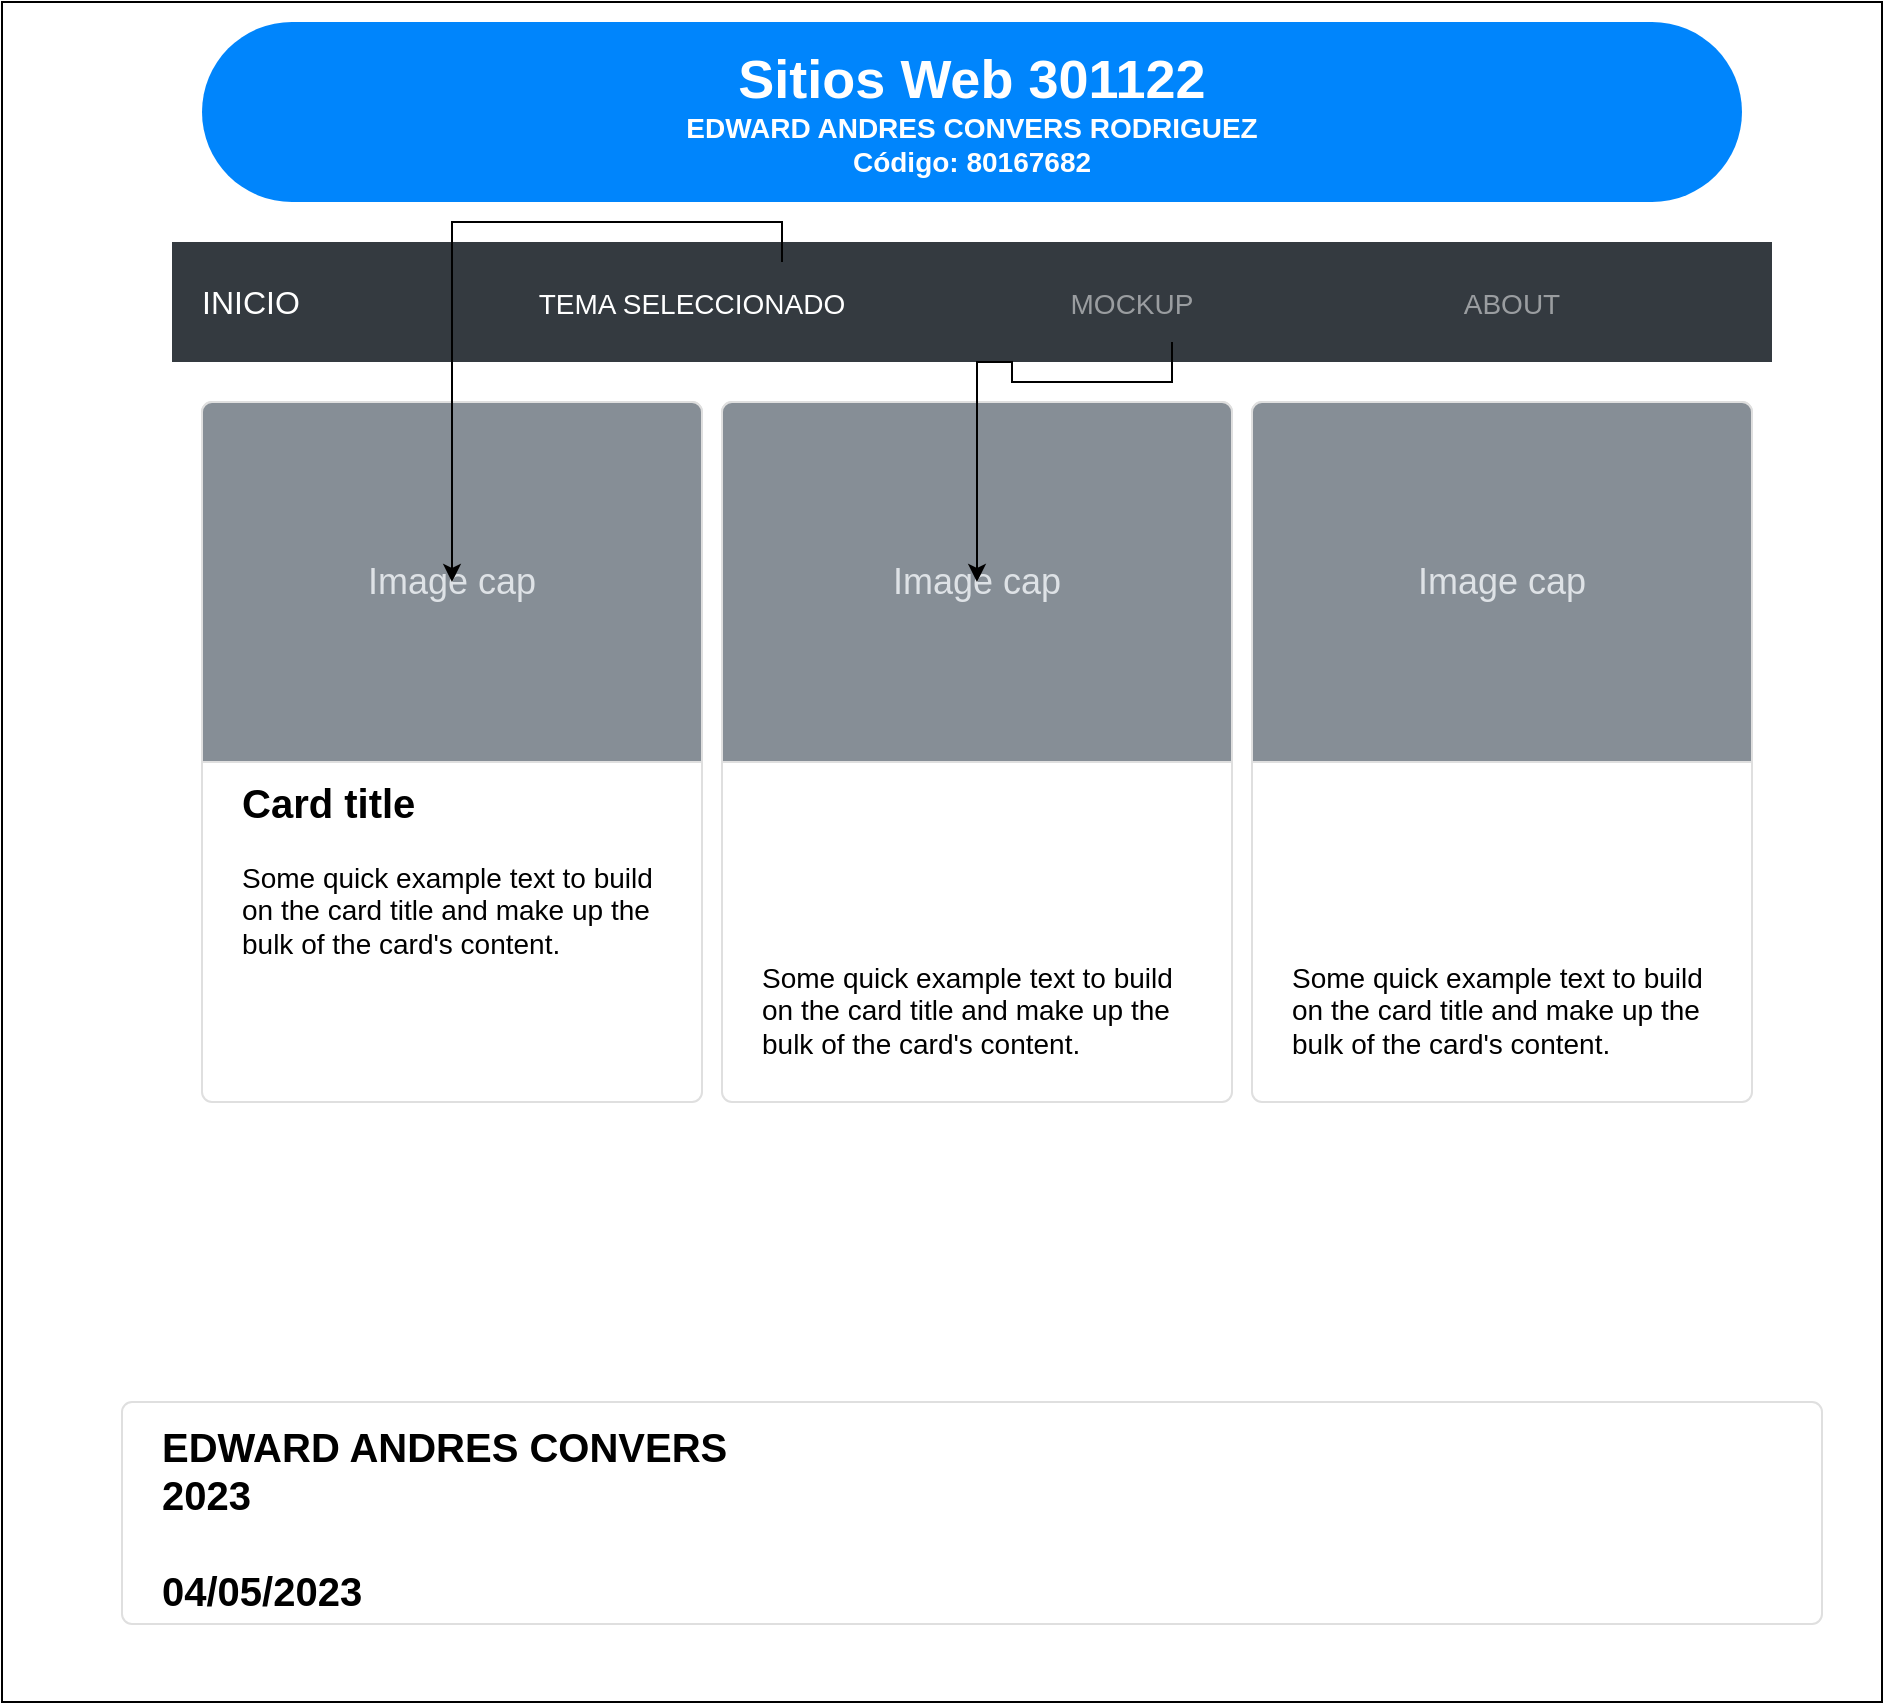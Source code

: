 <mxfile version="21.2.8" type="github">
  <diagram name="Página-1" id="7h6cBQRnGxcIhX4PBxPF">
    <mxGraphModel dx="1076" dy="1796" grid="1" gridSize="10" guides="1" tooltips="1" connect="1" arrows="1" fold="1" page="1" pageScale="1" pageWidth="827" pageHeight="1169" math="0" shadow="0">
      <root>
        <mxCell id="0" />
        <mxCell id="1" parent="0" />
        <mxCell id="dVHdGWv33wKlvnYTyZtb-22" value="" style="rounded=0;whiteSpace=wrap;html=1;" vertex="1" parent="1">
          <mxGeometry x="15" y="-1160" width="940" height="850" as="geometry" />
        </mxCell>
        <mxCell id="dVHdGWv33wKlvnYTyZtb-24" value="&lt;font style=&quot;font-size: 27px;&quot;&gt;Sitios &lt;font style=&quot;font-size: 27px;&quot;&gt;Web &lt;/font&gt;301122&lt;/font&gt;&lt;br&gt;&lt;div style=&quot;&quot;&gt;&lt;span style=&quot;background-color: initial;&quot;&gt;&amp;nbsp; EDWARD ANDRES CONVERS RODRIGUEZ&amp;nbsp;&amp;nbsp;&lt;/span&gt;&lt;/div&gt;Código: 80167682" style="rounded=1;whiteSpace=wrap;html=1;arcSize=50;strokeColor=none;strokeWidth=1;fillColor=#0085FC;fontColor=#FFFFFF;whiteSpace=wrap;align=center;verticalAlign=middle;spacingLeft=0;fontStyle=1;fontSize=14;spacing=10;" vertex="1" parent="1">
          <mxGeometry x="115" y="-1150" width="770" height="90" as="geometry" />
        </mxCell>
        <mxCell id="dVHdGWv33wKlvnYTyZtb-25" value="INICIO" style="html=1;shadow=0;dashed=0;fillColor=#343A40;strokeColor=none;fontSize=16;fontColor=#ffffff;align=left;spacing=15;" vertex="1" parent="1">
          <mxGeometry x="100" y="-1040" width="800" height="60" as="geometry" />
        </mxCell>
        <mxCell id="dVHdGWv33wKlvnYTyZtb-26" value="TEMA SELECCIONADO" style="fillColor=none;strokeColor=none;fontSize=14;fontColor=#ffffff;align=center;" vertex="1" parent="dVHdGWv33wKlvnYTyZtb-25">
          <mxGeometry width="180" height="40" relative="1" as="geometry">
            <mxPoint x="170" y="10" as="offset" />
          </mxGeometry>
        </mxCell>
        <mxCell id="dVHdGWv33wKlvnYTyZtb-28" value="MOCKUP" style="fillColor=none;strokeColor=none;fontSize=14;fontColor=#9A9DA0;align=center;spacingRight=0;noLabel=0;" vertex="1" parent="dVHdGWv33wKlvnYTyZtb-25">
          <mxGeometry width="80" height="40" relative="1" as="geometry">
            <mxPoint x="440" y="10" as="offset" />
          </mxGeometry>
        </mxCell>
        <mxCell id="dVHdGWv33wKlvnYTyZtb-29" value="ABOUT" style="fillColor=none;strokeColor=none;fontSize=14;fontColor=#9A9DA0;align=center;" vertex="1" parent="dVHdGWv33wKlvnYTyZtb-25">
          <mxGeometry width="80" height="40" relative="1" as="geometry">
            <mxPoint x="630" y="10" as="offset" />
          </mxGeometry>
        </mxCell>
        <mxCell id="dVHdGWv33wKlvnYTyZtb-38" value="&lt;b&gt;&lt;font style=&quot;font-size: 20px&quot;&gt;Card title&lt;/font&gt;&lt;/b&gt;&lt;br style=&quot;font-size: 14px&quot;&gt;&lt;br style=&quot;font-size: 14px&quot;&gt;Some quick example text to build on the card title and make up the bulk of the card&#39;s content." style="html=1;shadow=0;dashed=0;shape=mxgraph.bootstrap.rrect;rSize=5;strokeColor=#DFDFDF;html=1;whiteSpace=wrap;fillColor=#ffffff;fontColor=#000000;verticalAlign=bottom;align=left;spacing=20;spacingBottom=50;fontSize=14;" vertex="1" parent="1">
          <mxGeometry x="115" y="-960" width="250" height="350" as="geometry" />
        </mxCell>
        <mxCell id="dVHdGWv33wKlvnYTyZtb-39" value="Image cap" style="html=1;shadow=0;dashed=0;shape=mxgraph.bootstrap.topButton;rSize=5;perimeter=none;whiteSpace=wrap;fillColor=#868E96;strokeColor=#DFDFDF;fontColor=#DEE2E6;resizeWidth=1;fontSize=18;" vertex="1" parent="dVHdGWv33wKlvnYTyZtb-38">
          <mxGeometry width="250" height="180" relative="1" as="geometry" />
        </mxCell>
        <mxCell id="dVHdGWv33wKlvnYTyZtb-41" value="Some quick example text to build on the card title and make up the bulk of the card&#39;s content." style="html=1;shadow=0;dashed=0;shape=mxgraph.bootstrap.rrect;rSize=5;strokeColor=#DFDFDF;html=1;whiteSpace=wrap;fillColor=#ffffff;fontColor=#000000;verticalAlign=bottom;align=left;spacing=20;fontSize=14;" vertex="1" parent="1">
          <mxGeometry x="375" y="-960" width="255" height="350" as="geometry" />
        </mxCell>
        <mxCell id="dVHdGWv33wKlvnYTyZtb-42" value="Image cap" style="html=1;shadow=0;dashed=0;shape=mxgraph.bootstrap.topButton;rSize=5;perimeter=none;whiteSpace=wrap;fillColor=#868E96;strokeColor=#DFDFDF;fontColor=#DEE2E6;resizeWidth=1;fontSize=18;" vertex="1" parent="dVHdGWv33wKlvnYTyZtb-41">
          <mxGeometry width="255" height="180" relative="1" as="geometry" />
        </mxCell>
        <mxCell id="dVHdGWv33wKlvnYTyZtb-43" value="Some quick example text to build on the card title and make up the bulk of the card&#39;s content." style="html=1;shadow=0;dashed=0;shape=mxgraph.bootstrap.rrect;rSize=5;strokeColor=#DFDFDF;html=1;whiteSpace=wrap;fillColor=#ffffff;fontColor=#000000;verticalAlign=bottom;align=left;spacing=20;fontSize=14;" vertex="1" parent="1">
          <mxGeometry x="640" y="-960" width="250" height="350" as="geometry" />
        </mxCell>
        <mxCell id="dVHdGWv33wKlvnYTyZtb-44" value="Image cap" style="html=1;shadow=0;dashed=0;shape=mxgraph.bootstrap.topButton;rSize=5;perimeter=none;whiteSpace=wrap;fillColor=#868E96;strokeColor=#DFDFDF;fontColor=#DEE2E6;resizeWidth=1;fontSize=18;" vertex="1" parent="dVHdGWv33wKlvnYTyZtb-43">
          <mxGeometry width="250" height="180" relative="1" as="geometry" />
        </mxCell>
        <mxCell id="dVHdGWv33wKlvnYTyZtb-45" value="" style="html=1;shadow=0;dashed=0;shape=mxgraph.bootstrap.rrect;rSize=5;strokeColor=#DFDFDF;html=1;whiteSpace=wrap;fillColor=#FFFFFF;fontColor=#000000;" vertex="1" parent="1">
          <mxGeometry x="75" y="-460" width="850" height="111" as="geometry" />
        </mxCell>
        <mxCell id="dVHdGWv33wKlvnYTyZtb-47" value="&lt;span style=&quot;font-size: 20px;&quot;&gt;&lt;b&gt;EDWARD ANDRES CONVERS&lt;br&gt;2023&lt;br&gt;&lt;br&gt;04/05/2023&lt;br&gt;&lt;/b&gt;&lt;/span&gt;" style="perimeter=none;html=1;whiteSpace=wrap;fillColor=none;strokeColor=none;resizeWidth=1;verticalAlign=top;align=left;spacing=20;spacingTop=-10;fontSize=14;" vertex="1" parent="dVHdGWv33wKlvnYTyZtb-45">
          <mxGeometry width="800" height="120" relative="1" as="geometry">
            <mxPoint y="-4" as="offset" />
          </mxGeometry>
        </mxCell>
        <mxCell id="dVHdGWv33wKlvnYTyZtb-54" style="edgeStyle=orthogonalEdgeStyle;rounded=0;orthogonalLoop=1;jettySize=auto;html=1;exitX=0.75;exitY=0;exitDx=0;exitDy=0;" edge="1" parent="1" source="dVHdGWv33wKlvnYTyZtb-26" target="dVHdGWv33wKlvnYTyZtb-39">
          <mxGeometry relative="1" as="geometry" />
        </mxCell>
        <mxCell id="dVHdGWv33wKlvnYTyZtb-56" style="edgeStyle=orthogonalEdgeStyle;rounded=0;orthogonalLoop=1;jettySize=auto;html=1;exitX=0.75;exitY=1;exitDx=0;exitDy=0;" edge="1" parent="1" source="dVHdGWv33wKlvnYTyZtb-28" target="dVHdGWv33wKlvnYTyZtb-42">
          <mxGeometry relative="1" as="geometry" />
        </mxCell>
      </root>
    </mxGraphModel>
  </diagram>
</mxfile>
